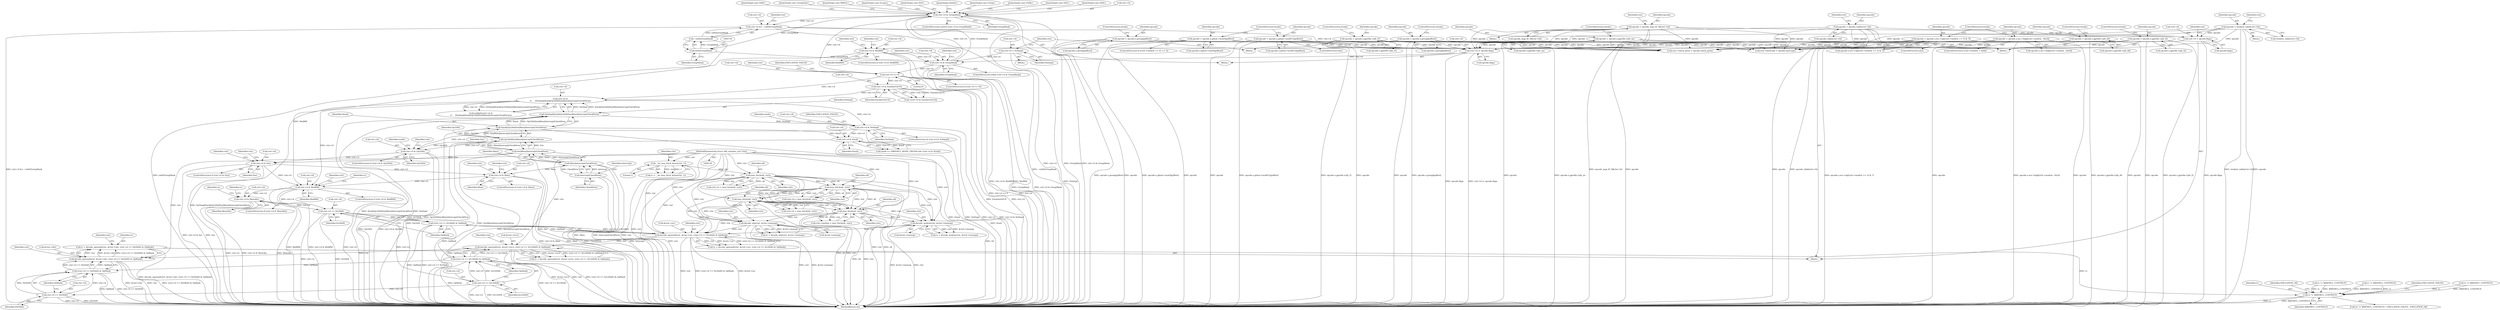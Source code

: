 digraph "0_linux_a430c9166312e1aa3d80bce32374233bdbfeba32@API" {
"1000977" [label="(Call,rc = decode_operand(ctxt, &ctxt->dst, (ctxt->d >> DstShift) & OpMask))"];
"1000979" [label="(Call,decode_operand(ctxt, &ctxt->dst, (ctxt->d >> DstShift) & OpMask))"];
"1000959" [label="(Call,decode_operand(ctxt, &ctxt->src2, (ctxt->d >> Src2Shift) & OpMask))"];
"1000939" [label="(Call,decode_operand(ctxt, &ctxt->src, (ctxt->d >> SrcShift) & OpMask))"];
"1000905" [label="(Call,decode_abs(ctxt, &ctxt->memop))"];
"1000474" [label="(Call,insn_fetch(u8, ctxt))"];
"1000421" [label="(Call,insn_fetch(u8, ctxt))"];
"1000277" [label="(Call,insn_fetch(u8, ctxt))"];
"1000221" [label="(Call,__do_insn_fetch_bytes(ctxt, 1))"];
"1000130" [label="(MethodParameterIn,struct x86_emulate_ctxt *ctxt)"];
"1000447" [label="(Call,insn_fetch(u8, ctxt))"];
"1000876" [label="(Call,decode_modrm(ctxt, &ctxt->memop))"];
"1000945" [label="(Call,(ctxt->d >> SrcShift) & OpMask)"];
"1000946" [label="(Call,ctxt->d >> SrcShift)"];
"1000898" [label="(Call,ctxt->d & MemAbs)"];
"1000868" [label="(Call,ctxt->d & ModRM)"];
"1000857" [label="(Call,ctxt->d & Mmx)"];
"1000845" [label="(Call,ctxt->d & Sse)"];
"1000823" [label="(Call,ctxt->d & Op3264)"];
"1000812" [label="(Call,ctxt->d & Stack)"];
"1000800" [label="(Call,ctxt->d & NotImpl)"];
"1000767" [label="(Call,ctxt->d &\n\t\t     (NotImpl|Stack|Op3264|Sse|Mmx|Intercept|CheckPerm))"];
"1000734" [label="(Call,ctxt->d == 0)"];
"1000523" [label="(Call,ctxt->d & GroupMask)"];
"1000516" [label="(Call,ctxt->d & GroupMask)"];
"1000726" [label="(Call,ctxt->d |= opcode.flags)"];
"1000718" [label="(Call,ctxt->d &= ~(u64)GroupMask)"];
"1000722" [label="(Call,~(u64)GroupMask)"];
"1000723" [label="(Call,(u64)GroupMask)"];
"1000539" [label="(Call,opcode = opcode.u.group[goffset])"];
"1000567" [label="(Call,opcode = opcode.u.gdual->mod3[goffset])"];
"1000663" [label="(Call,opcode = opcode.u.gprefix->pfx_f3)"];
"1000630" [label="(Call,opcode = opcode.u.gprefix->pfx_no)"];
"1000599" [label="(Call,opcode = opcode.u.group[goffset])"];
"1000450" [label="(Call,opcode = opcode_map_0f_38[ctxt->b])"];
"1000697" [label="(Call,opcode = opcode.u.esc->op[(ctxt->modrm >> 3) & 7])"];
"1000641" [label="(Call,opcode = opcode.u.gprefix->pfx_66)"];
"1000398" [label="(Call,opcode = opcode_table[ctxt->b])"];
"1000681" [label="(Call,opcode = opcode.u.esc->high[ctxt->modrm - 0xc0])"];
"1000579" [label="(Call,opcode = opcode.u.gdual->mod012[goffset])"];
"1000652" [label="(Call,opcode = opcode.u.gprefix->pfx_f2)"];
"1000424" [label="(Call,opcode = twobyte_table[ctxt->b])"];
"1000510" [label="(Call,ctxt->d = NotImpl)"];
"1000465" [label="(Call,ctxt->d & ModRM)"];
"1000457" [label="(Call,ctxt->d = opcode.flags)"];
"1000758" [label="(Call,ctxt->d & EmulateOnUD)"];
"1000771" [label="(Call,NotImpl|Stack|Op3264|Sse|Mmx|Intercept|CheckPerm)"];
"1000773" [label="(Call,Stack|Op3264|Sse|Mmx|Intercept|CheckPerm)"];
"1000775" [label="(Call,Op3264|Sse|Mmx|Intercept|CheckPerm)"];
"1000777" [label="(Call,Sse|Mmx|Intercept|CheckPerm)"];
"1000779" [label="(Call,Mmx|Intercept|CheckPerm)"];
"1000781" [label="(Call,Intercept|CheckPerm)"];
"1000965" [label="(Call,(ctxt->d >> Src2Shift) & OpMask)"];
"1000966" [label="(Call,ctxt->d >> Src2Shift)"];
"1000985" [label="(Call,(ctxt->d >> DstShift) & OpMask)"];
"1000986" [label="(Call,ctxt->d >> DstShift)"];
"1001012" [label="(Call,rc != X86EMUL_CONTINUE)"];
"1000641" [label="(Call,opcode = opcode.u.gprefix->pfx_66)"];
"1000465" [label="(Call,ctxt->d & ModRM)"];
"1000939" [label="(Call,decode_operand(ctxt, &ctxt->src, (ctxt->d >> SrcShift) & OpMask))"];
"1000767" [label="(Call,ctxt->d &\n\t\t     (NotImpl|Stack|Op3264|Sse|Mmx|Intercept|CheckPerm))"];
"1000449" [label="(Identifier,ctxt)"];
"1000810" [label="(Identifier,mode)"];
"1000640" [label="(JumpTarget,case 0x66:)"];
"1000900" [label="(Identifier,ctxt)"];
"1000697" [label="(Call,opcode = opcode.u.esc->op[(ctxt->modrm >> 3) & 7])"];
"1000778" [label="(Identifier,Sse)"];
"1000452" [label="(Call,opcode_map_0f_38[ctxt->b])"];
"1000549" [label="(JumpTarget,case GroupDual:)"];
"1000902" [label="(Identifier,MemAbs)"];
"1001014" [label="(Identifier,X86EMUL_CONTINUE)"];
"1000472" [label="(Identifier,ctxt)"];
"1000845" [label="(Call,ctxt->d & Sse)"];
"1000672" [label="(ControlStructure,break;)"];
"1001011" [label="(Call,(rc != X86EMUL_CONTINUE) ? EMULATION_FAILED : EMULATION_OK)"];
"1000726" [label="(Call,ctxt->d |= opcode.flags)"];
"1000447" [label="(Call,insn_fetch(u8, ctxt))"];
"1000422" [label="(Identifier,u8)"];
"1000800" [label="(Call,ctxt->d & NotImpl)"];
"1000812" [label="(Call,ctxt->d & Stack)"];
"1000903" [label="(Call,rc = decode_abs(ctxt, &ctxt->memop))"];
"1000813" [label="(Call,ctxt->d)"];
"1000591" [label="(JumpTarget,case RMExt:)"];
"1000411" [label="(Block,)"];
"1000782" [label="(Identifier,Intercept)"];
"1000759" [label="(Call,ctxt->d)"];
"1000875" [label="(Identifier,rc)"];
"1000541" [label="(Call,opcode.u.group[goffset])"];
"1000959" [label="(Call,decode_operand(ctxt, &ctxt->src2, (ctxt->d >> Src2Shift) & OpMask))"];
"1000967" [label="(Call,ctxt->d)"];
"1000785" [label="(Call,ctxt->check_perm = opcode.check_perm)"];
"1000987" [label="(Call,ctxt->d)"];
"1000906" [label="(Identifier,ctxt)"];
"1000858" [label="(Call,ctxt->d)"];
"1000458" [label="(Call,ctxt->d)"];
"1001017" [label="(MethodReturn,int)"];
"1000861" [label="(Identifier,Mmx)"];
"1000846" [label="(Call,ctxt->d)"];
"1000824" [label="(Call,ctxt->d)"];
"1000947" [label="(Call,ctxt->d)"];
"1000831" [label="(Identifier,mode)"];
"1000905" [label="(Call,decode_abs(ctxt, &ctxt->memop))"];
"1000978" [label="(Identifier,rc)"];
"1000567" [label="(Call,opcode = opcode.u.gdual->mod3[goffset])"];
"1001016" [label="(Identifier,EMULATION_OK)"];
"1000719" [label="(Call,ctxt->d)"];
"1000985" [label="(Call,(ctxt->d >> DstShift) & OpMask)"];
"1000867" [label="(ControlStructure,if (ctxt->d & ModRM))"];
"1000277" [label="(Call,insn_fetch(u8, ctxt))"];
"1000696" [label="(ControlStructure,else)"];
"1000722" [label="(Call,~(u64)GroupMask)"];
"1000971" [label="(Identifier,OpMask)"];
"1000808" [label="(Call,mode == X86EMUL_MODE_PROT64 && (ctxt->d & Stack))"];
"1000804" [label="(Identifier,NotImpl)"];
"1000515" [label="(ControlStructure,while (ctxt->d & GroupMask))"];
"1000872" [label="(Identifier,ModRM)"];
"1000579" [label="(Call,opcode = opcode.u.gdual->mod012[goffset])"];
"1000762" [label="(Identifier,EmulateOnUD)"];
"1000990" [label="(Identifier,DstShift)"];
"1000868" [label="(Call,ctxt->d & ModRM)"];
"1000424" [label="(Call,opcode = twobyte_table[ctxt->b])"];
"1000400" [label="(Call,opcode_table[ctxt->b])"];
"1000581" [label="(Call,opcode.u.gdual->mod012[goffset])"];
"1000951" [label="(Identifier,OpMask)"];
"1000578" [label="(ControlStructure,else)"];
"1000661" [label="(ControlStructure,break;)"];
"1000514" [label="(Identifier,NotImpl)"];
"1000953" [label="(Call,rc != X86EMUL_CONTINUE)"];
"1000510" [label="(Call,ctxt->d = NotImpl)"];
"1000699" [label="(Call,opcode.u.esc->op[(ctxt->modrm >> 3) & 7])"];
"1000779" [label="(Call,Mmx|Intercept|CheckPerm)"];
"1000844" [label="(ControlStructure,if (ctxt->d & Sse))"];
"1000516" [label="(Call,ctxt->d & GroupMask)"];
"1000417" [label="(Call,ctxt->b = insn_fetch(u8, ctxt))"];
"1000980" [label="(Identifier,ctxt)"];
"1000408" [label="(Identifier,ctxt)"];
"1000772" [label="(Identifier,NotImpl)"];
"1000520" [label="(Identifier,GroupMask)"];
"1000674" [label="(JumpTarget,case Escape:)"];
"1000650" [label="(ControlStructure,break;)"];
"1001015" [label="(Identifier,EMULATION_FAILED)"];
"1000960" [label="(Identifier,ctxt)"];
"1000945" [label="(Call,(ctxt->d >> SrcShift) & OpMask)"];
"1000783" [label="(Identifier,CheckPerm)"];
"1000219" [label="(Call,rc = __do_insn_fetch_bytes(ctxt, 1))"];
"1000801" [label="(Call,ctxt->d)"];
"1000469" [label="(Identifier,ModRM)"];
"1000774" [label="(Identifier,Stack)"];
"1001012" [label="(Call,rc != X86EMUL_CONTINUE)"];
"1000222" [label="(Identifier,ctxt)"];
"1000991" [label="(Identifier,OpMask)"];
"1000475" [label="(Identifier,u8)"];
"1000913" [label="(Identifier,rc)"];
"1000899" [label="(Call,ctxt->d)"];
"1000652" [label="(Call,opcode = opcode.u.gprefix->pfx_f2)"];
"1000608" [label="(ControlStructure,break;)"];
"1000683" [label="(Call,opcode.u.esc->high[ctxt->modrm - 0xc0])"];
"1000470" [label="(Call,ctxt->modrm = insn_fetch(u8, ctxt))"];
"1000450" [label="(Call,opcode = opcode_map_0f_38[ctxt->b])"];
"1000768" [label="(Call,ctxt->d)"];
"1000639" [label="(ControlStructure,break;)"];
"1000827" [label="(Identifier,Op3264)"];
"1000730" [label="(Call,opcode.flags)"];
"1000961" [label="(Call,&ctxt->src2)"];
"1000662" [label="(JumpTarget,case 0xf3:)"];
"1000725" [label="(Identifier,GroupMask)"];
"1000823" [label="(Call,ctxt->d & Op3264)"];
"1000757" [label="(Call,!(ctxt->d & EmulateOnUD))"];
"1000792" [label="(Call,ctxt->intercept = opcode.intercept)"];
"1000474" [label="(Call,insn_fetch(u8, ctxt))"];
"1000727" [label="(Call,ctxt->d)"];
"1000279" [label="(Identifier,ctxt)"];
"1000771" [label="(Call,NotImpl|Stack|Op3264|Sse|Mmx|Intercept|CheckPerm)"];
"1000740" [label="(Identifier,EMULATION_FAILED)"];
"1000735" [label="(Call,ctxt->d)"];
"1000459" [label="(Identifier,ctxt)"];
"1000631" [label="(Identifier,opcode)"];
"1000682" [label="(Identifier,opcode)"];
"1000600" [label="(Identifier,opcode)"];
"1000723" [label="(Call,(u64)GroupMask)"];
"1000775" [label="(Call,Op3264|Sse|Mmx|Intercept|CheckPerm)"];
"1000569" [label="(Call,opcode.u.gdual->mod3[goffset])"];
"1000426" [label="(Call,twobyte_table[ctxt->b])"];
"1000994" [label="(Identifier,ctxt)"];
"1000654" [label="(Call,opcode.u.gprefix->pfx_f2)"];
"1000781" [label="(Call,Intercept|CheckPerm)"];
"1000856" [label="(ControlStructure,if (ctxt->d & Mmx))"];
"1000457" [label="(Call,ctxt->d = opcode.flags)"];
"1000904" [label="(Identifier,rc)"];
"1000957" [label="(Call,rc = decode_operand(ctxt, &ctxt->src2, (ctxt->d >> Src2Shift) & OpMask))"];
"1000443" [label="(Call,ctxt->b = insn_fetch(u8, ctxt))"];
"1000539" [label="(Call,opcode = opcode.u.group[goffset])"];
"1000698" [label="(Identifier,opcode)"];
"1000870" [label="(Identifier,ctxt)"];
"1000559" [label="(ControlStructure,if ((ctxt->modrm >> 6) == 3))"];
"1000466" [label="(Call,ctxt->d)"];
"1000977" [label="(Call,rc = decode_operand(ctxt, &ctxt->dst, (ctxt->d >> DstShift) & OpMask))"];
"1000966" [label="(Call,ctxt->d >> Src2Shift)"];
"1000223" [label="(Literal,1)"];
"1000630" [label="(Call,opcode = opcode.u.gprefix->pfx_no)"];
"1000464" [label="(ControlStructure,if (ctxt->d & ModRM))"];
"1000973" [label="(Call,rc != X86EMUL_CONTINUE)"];
"1000421" [label="(Call,insn_fetch(u8, ctxt))"];
"1000898" [label="(Call,ctxt->d & MemAbs)"];
"1000522" [label="(ControlStructure,switch (ctxt->d & GroupMask))"];
"1000715" [label="(JumpTarget,default:)"];
"1000511" [label="(Call,ctxt->d)"];
"1000601" [label="(Call,opcode.u.group[goffset])"];
"1000580" [label="(Identifier,opcode)"];
"1000937" [label="(Call,rc = decode_operand(ctxt, &ctxt->src, (ctxt->d >> SrcShift) & OpMask))"];
"1000425" [label="(Identifier,opcode)"];
"1000907" [label="(Call,&ctxt->memop)"];
"1000665" [label="(Call,opcode.u.gprefix->pfx_f3)"];
"1000718" [label="(Call,ctxt->d &= ~(u64)GroupMask)"];
"1000758" [label="(Call,ctxt->d & EmulateOnUD)"];
"1000642" [label="(Identifier,opcode)"];
"1000780" [label="(Identifier,Mmx)"];
"1000878" [label="(Call,&ctxt->memop)"];
"1000766" [label="(Call,unlikely(ctxt->d &\n\t\t     (NotImpl|Stack|Op3264|Sse|Mmx|Intercept|CheckPerm)))"];
"1000437" [label="(Block,)"];
"1000509" [label="(Block,)"];
"1000859" [label="(Identifier,ctxt)"];
"1000849" [label="(Identifier,Sse)"];
"1000653" [label="(Identifier,opcode)"];
"1000548" [label="(ControlStructure,break;)"];
"1000664" [label="(Identifier,opcode)"];
"1000876" [label="(Call,decode_modrm(ctxt, &ctxt->memop))"];
"1000451" [label="(Identifier,opcode)"];
"1000979" [label="(Call,decode_operand(ctxt, &ctxt->dst, (ctxt->d >> DstShift) & OpMask))"];
"1000476" [label="(Identifier,ctxt)"];
"1000852" [label="(Identifier,ctxt)"];
"1000816" [label="(Identifier,Stack)"];
"1000950" [label="(Identifier,SrcShift)"];
"1000529" [label="(JumpTarget,case Group:)"];
"1000590" [label="(ControlStructure,break;)"];
"1000965" [label="(Call,(ctxt->d >> Src2Shift) & OpMask)"];
"1000399" [label="(Identifier,opcode)"];
"1000776" [label="(Identifier,Op3264)"];
"1000609" [label="(JumpTarget,case Prefix:)"];
"1000912" [label="(Call,rc != X86EMUL_CONTINUE)"];
"1000681" [label="(Call,opcode = opcode.u.esc->high[ctxt->modrm - 0xc0])"];
"1000738" [label="(Literal,0)"];
"1000877" [label="(Identifier,ctxt)"];
"1000981" [label="(Call,&ctxt->dst)"];
"1000869" [label="(Call,ctxt->d)"];
"1000736" [label="(Identifier,ctxt)"];
"1000777" [label="(Call,Sse|Mmx|Intercept|CheckPerm)"];
"1000528" [label="(Block,)"];
"1000273" [label="(Call,ctxt->b = insn_fetch(u8, ctxt))"];
"1000847" [label="(Identifier,ctxt)"];
"1000946" [label="(Call,ctxt->d >> SrcShift)"];
"1000527" [label="(Identifier,GroupMask)"];
"1000874" [label="(Call,rc = decode_modrm(ctxt, &ctxt->memop))"];
"1000675" [label="(ControlStructure,if (ctxt->modrm > 0xbf))"];
"1000467" [label="(Identifier,ctxt)"];
"1000857" [label="(Call,ctxt->d & Mmx)"];
"1000525" [label="(Identifier,ctxt)"];
"1000628" [label="(Block,)"];
"1000517" [label="(Call,ctxt->d)"];
"1000733" [label="(ControlStructure,if (ctxt->d == 0))"];
"1000632" [label="(Call,opcode.u.gprefix->pfx_no)"];
"1000133" [label="(Block,)"];
"1000864" [label="(Identifier,ctxt)"];
"1000221" [label="(Call,__do_insn_fetch_bytes(ctxt, 1))"];
"1000651" [label="(JumpTarget,case 0xf2:)"];
"1000986" [label="(Call,ctxt->d >> DstShift)"];
"1000734" [label="(Call,ctxt->d == 0)"];
"1000629" [label="(JumpTarget,case 0x00:)"];
"1000940" [label="(Identifier,ctxt)"];
"1000663" [label="(Call,opcode = opcode.u.gprefix->pfx_f3)"];
"1000806" [label="(Identifier,EMULATION_FAILED)"];
"1000523" [label="(Call,ctxt->d & GroupMask)"];
"1000448" [label="(Identifier,u8)"];
"1000728" [label="(Identifier,ctxt)"];
"1000423" [label="(Identifier,ctxt)"];
"1000643" [label="(Call,opcode.u.gprefix->pfx_66)"];
"1000398" [label="(Call,opcode = opcode_table[ctxt->b])"];
"1000897" [label="(ControlStructure,if (ctxt->d & MemAbs))"];
"1000743" [label="(Identifier,ctxt)"];
"1000540" [label="(Identifier,opcode)"];
"1000524" [label="(Call,ctxt->d)"];
"1000970" [label="(Identifier,Src2Shift)"];
"1000461" [label="(Call,opcode.flags)"];
"1000941" [label="(Call,&ctxt->src)"];
"1000521" [label="(Block,)"];
"1001013" [label="(Identifier,rc)"];
"1000773" [label="(Call,Stack|Op3264|Sse|Mmx|Intercept|CheckPerm)"];
"1000799" [label="(ControlStructure,if (ctxt->d & NotImpl))"];
"1000278" [label="(Identifier,u8)"];
"1000130" [label="(MethodParameterIn,struct x86_emulate_ctxt *ctxt)"];
"1000599" [label="(Call,opcode = opcode.u.group[goffset])"];
"1000434" [label="(Identifier,ctxt)"];
"1000714" [label="(ControlStructure,break;)"];
"1000822" [label="(ControlStructure,if (ctxt->d & Op3264))"];
"1000568" [label="(Identifier,opcode)"];
"1000481" [label="(Identifier,ctxt)"];
"1000518" [label="(Identifier,ctxt)"];
"1000977" -> "1000133"  [label="AST: "];
"1000977" -> "1000979"  [label="CFG: "];
"1000978" -> "1000977"  [label="AST: "];
"1000979" -> "1000977"  [label="AST: "];
"1000994" -> "1000977"  [label="CFG: "];
"1000977" -> "1001017"  [label="DDG: decode_operand(ctxt, &ctxt->dst, (ctxt->d >> DstShift) & OpMask)"];
"1000979" -> "1000977"  [label="DDG: ctxt"];
"1000979" -> "1000977"  [label="DDG: &ctxt->dst"];
"1000979" -> "1000977"  [label="DDG: (ctxt->d >> DstShift) & OpMask"];
"1000977" -> "1001012"  [label="DDG: rc"];
"1000979" -> "1000985"  [label="CFG: "];
"1000980" -> "1000979"  [label="AST: "];
"1000981" -> "1000979"  [label="AST: "];
"1000985" -> "1000979"  [label="AST: "];
"1000979" -> "1001017"  [label="DDG: &ctxt->dst"];
"1000979" -> "1001017"  [label="DDG: ctxt"];
"1000979" -> "1001017"  [label="DDG: (ctxt->d >> DstShift) & OpMask"];
"1000959" -> "1000979"  [label="DDG: ctxt"];
"1000130" -> "1000979"  [label="DDG: ctxt"];
"1000985" -> "1000979"  [label="DDG: ctxt->d >> DstShift"];
"1000985" -> "1000979"  [label="DDG: OpMask"];
"1000959" -> "1000957"  [label="AST: "];
"1000959" -> "1000965"  [label="CFG: "];
"1000960" -> "1000959"  [label="AST: "];
"1000961" -> "1000959"  [label="AST: "];
"1000965" -> "1000959"  [label="AST: "];
"1000957" -> "1000959"  [label="CFG: "];
"1000959" -> "1001017"  [label="DDG: (ctxt->d >> Src2Shift) & OpMask"];
"1000959" -> "1001017"  [label="DDG: &ctxt->src2"];
"1000959" -> "1001017"  [label="DDG: ctxt"];
"1000959" -> "1000957"  [label="DDG: ctxt"];
"1000959" -> "1000957"  [label="DDG: &ctxt->src2"];
"1000959" -> "1000957"  [label="DDG: (ctxt->d >> Src2Shift) & OpMask"];
"1000939" -> "1000959"  [label="DDG: ctxt"];
"1000130" -> "1000959"  [label="DDG: ctxt"];
"1000965" -> "1000959"  [label="DDG: ctxt->d >> Src2Shift"];
"1000965" -> "1000959"  [label="DDG: OpMask"];
"1000939" -> "1000937"  [label="AST: "];
"1000939" -> "1000945"  [label="CFG: "];
"1000940" -> "1000939"  [label="AST: "];
"1000941" -> "1000939"  [label="AST: "];
"1000945" -> "1000939"  [label="AST: "];
"1000937" -> "1000939"  [label="CFG: "];
"1000939" -> "1001017"  [label="DDG: &ctxt->src"];
"1000939" -> "1001017"  [label="DDG: ctxt"];
"1000939" -> "1001017"  [label="DDG: (ctxt->d >> SrcShift) & OpMask"];
"1000939" -> "1000937"  [label="DDG: ctxt"];
"1000939" -> "1000937"  [label="DDG: &ctxt->src"];
"1000939" -> "1000937"  [label="DDG: (ctxt->d >> SrcShift) & OpMask"];
"1000905" -> "1000939"  [label="DDG: ctxt"];
"1000474" -> "1000939"  [label="DDG: ctxt"];
"1000421" -> "1000939"  [label="DDG: ctxt"];
"1000447" -> "1000939"  [label="DDG: ctxt"];
"1000277" -> "1000939"  [label="DDG: ctxt"];
"1000876" -> "1000939"  [label="DDG: ctxt"];
"1000130" -> "1000939"  [label="DDG: ctxt"];
"1000945" -> "1000939"  [label="DDG: ctxt->d >> SrcShift"];
"1000945" -> "1000939"  [label="DDG: OpMask"];
"1000905" -> "1000903"  [label="AST: "];
"1000905" -> "1000907"  [label="CFG: "];
"1000906" -> "1000905"  [label="AST: "];
"1000907" -> "1000905"  [label="AST: "];
"1000903" -> "1000905"  [label="CFG: "];
"1000905" -> "1001017"  [label="DDG: ctxt"];
"1000905" -> "1001017"  [label="DDG: &ctxt->memop"];
"1000905" -> "1000903"  [label="DDG: ctxt"];
"1000905" -> "1000903"  [label="DDG: &ctxt->memop"];
"1000474" -> "1000905"  [label="DDG: ctxt"];
"1000421" -> "1000905"  [label="DDG: ctxt"];
"1000447" -> "1000905"  [label="DDG: ctxt"];
"1000277" -> "1000905"  [label="DDG: ctxt"];
"1000130" -> "1000905"  [label="DDG: ctxt"];
"1000474" -> "1000470"  [label="AST: "];
"1000474" -> "1000476"  [label="CFG: "];
"1000475" -> "1000474"  [label="AST: "];
"1000476" -> "1000474"  [label="AST: "];
"1000470" -> "1000474"  [label="CFG: "];
"1000474" -> "1001017"  [label="DDG: ctxt"];
"1000474" -> "1001017"  [label="DDG: u8"];
"1000474" -> "1000470"  [label="DDG: u8"];
"1000474" -> "1000470"  [label="DDG: ctxt"];
"1000421" -> "1000474"  [label="DDG: u8"];
"1000421" -> "1000474"  [label="DDG: ctxt"];
"1000277" -> "1000474"  [label="DDG: u8"];
"1000277" -> "1000474"  [label="DDG: ctxt"];
"1000447" -> "1000474"  [label="DDG: u8"];
"1000447" -> "1000474"  [label="DDG: ctxt"];
"1000130" -> "1000474"  [label="DDG: ctxt"];
"1000474" -> "1000876"  [label="DDG: ctxt"];
"1000421" -> "1000417"  [label="AST: "];
"1000421" -> "1000423"  [label="CFG: "];
"1000422" -> "1000421"  [label="AST: "];
"1000423" -> "1000421"  [label="AST: "];
"1000417" -> "1000421"  [label="CFG: "];
"1000421" -> "1001017"  [label="DDG: ctxt"];
"1000421" -> "1001017"  [label="DDG: u8"];
"1000421" -> "1000417"  [label="DDG: u8"];
"1000421" -> "1000417"  [label="DDG: ctxt"];
"1000277" -> "1000421"  [label="DDG: u8"];
"1000277" -> "1000421"  [label="DDG: ctxt"];
"1000130" -> "1000421"  [label="DDG: ctxt"];
"1000421" -> "1000447"  [label="DDG: u8"];
"1000421" -> "1000447"  [label="DDG: ctxt"];
"1000421" -> "1000876"  [label="DDG: ctxt"];
"1000277" -> "1000273"  [label="AST: "];
"1000277" -> "1000279"  [label="CFG: "];
"1000278" -> "1000277"  [label="AST: "];
"1000279" -> "1000277"  [label="AST: "];
"1000273" -> "1000277"  [label="CFG: "];
"1000277" -> "1001017"  [label="DDG: u8"];
"1000277" -> "1001017"  [label="DDG: ctxt"];
"1000277" -> "1000273"  [label="DDG: u8"];
"1000277" -> "1000273"  [label="DDG: ctxt"];
"1000221" -> "1000277"  [label="DDG: ctxt"];
"1000130" -> "1000277"  [label="DDG: ctxt"];
"1000277" -> "1000876"  [label="DDG: ctxt"];
"1000221" -> "1000219"  [label="AST: "];
"1000221" -> "1000223"  [label="CFG: "];
"1000222" -> "1000221"  [label="AST: "];
"1000223" -> "1000221"  [label="AST: "];
"1000219" -> "1000221"  [label="CFG: "];
"1000221" -> "1001017"  [label="DDG: ctxt"];
"1000221" -> "1000219"  [label="DDG: ctxt"];
"1000221" -> "1000219"  [label="DDG: 1"];
"1000130" -> "1000221"  [label="DDG: ctxt"];
"1000130" -> "1000129"  [label="AST: "];
"1000130" -> "1001017"  [label="DDG: ctxt"];
"1000130" -> "1000447"  [label="DDG: ctxt"];
"1000130" -> "1000876"  [label="DDG: ctxt"];
"1000447" -> "1000443"  [label="AST: "];
"1000447" -> "1000449"  [label="CFG: "];
"1000448" -> "1000447"  [label="AST: "];
"1000449" -> "1000447"  [label="AST: "];
"1000443" -> "1000447"  [label="CFG: "];
"1000447" -> "1001017"  [label="DDG: ctxt"];
"1000447" -> "1001017"  [label="DDG: u8"];
"1000447" -> "1000443"  [label="DDG: u8"];
"1000447" -> "1000443"  [label="DDG: ctxt"];
"1000447" -> "1000876"  [label="DDG: ctxt"];
"1000876" -> "1000874"  [label="AST: "];
"1000876" -> "1000878"  [label="CFG: "];
"1000877" -> "1000876"  [label="AST: "];
"1000878" -> "1000876"  [label="AST: "];
"1000874" -> "1000876"  [label="CFG: "];
"1000876" -> "1001017"  [label="DDG: &ctxt->memop"];
"1000876" -> "1001017"  [label="DDG: ctxt"];
"1000876" -> "1000874"  [label="DDG: ctxt"];
"1000876" -> "1000874"  [label="DDG: &ctxt->memop"];
"1000945" -> "1000951"  [label="CFG: "];
"1000946" -> "1000945"  [label="AST: "];
"1000951" -> "1000945"  [label="AST: "];
"1000945" -> "1001017"  [label="DDG: ctxt->d >> SrcShift"];
"1000945" -> "1001017"  [label="DDG: OpMask"];
"1000946" -> "1000945"  [label="DDG: ctxt->d"];
"1000946" -> "1000945"  [label="DDG: SrcShift"];
"1000945" -> "1000965"  [label="DDG: OpMask"];
"1000946" -> "1000950"  [label="CFG: "];
"1000947" -> "1000946"  [label="AST: "];
"1000950" -> "1000946"  [label="AST: "];
"1000951" -> "1000946"  [label="CFG: "];
"1000946" -> "1001017"  [label="DDG: SrcShift"];
"1000946" -> "1001017"  [label="DDG: ctxt->d"];
"1000898" -> "1000946"  [label="DDG: ctxt->d"];
"1000868" -> "1000946"  [label="DDG: ctxt->d"];
"1000946" -> "1000966"  [label="DDG: ctxt->d"];
"1000898" -> "1000897"  [label="AST: "];
"1000898" -> "1000902"  [label="CFG: "];
"1000899" -> "1000898"  [label="AST: "];
"1000902" -> "1000898"  [label="AST: "];
"1000904" -> "1000898"  [label="CFG: "];
"1000913" -> "1000898"  [label="CFG: "];
"1000898" -> "1001017"  [label="DDG: ctxt->d"];
"1000898" -> "1001017"  [label="DDG: ctxt->d & MemAbs"];
"1000898" -> "1001017"  [label="DDG: MemAbs"];
"1000868" -> "1000898"  [label="DDG: ctxt->d"];
"1000868" -> "1000867"  [label="AST: "];
"1000868" -> "1000872"  [label="CFG: "];
"1000869" -> "1000868"  [label="AST: "];
"1000872" -> "1000868"  [label="AST: "];
"1000875" -> "1000868"  [label="CFG: "];
"1000900" -> "1000868"  [label="CFG: "];
"1000868" -> "1001017"  [label="DDG: ModRM"];
"1000868" -> "1001017"  [label="DDG: ctxt->d & ModRM"];
"1000868" -> "1001017"  [label="DDG: ctxt->d"];
"1000857" -> "1000868"  [label="DDG: ctxt->d"];
"1000845" -> "1000868"  [label="DDG: ctxt->d"];
"1000767" -> "1000868"  [label="DDG: ctxt->d"];
"1000465" -> "1000868"  [label="DDG: ModRM"];
"1000857" -> "1000856"  [label="AST: "];
"1000857" -> "1000861"  [label="CFG: "];
"1000858" -> "1000857"  [label="AST: "];
"1000861" -> "1000857"  [label="AST: "];
"1000864" -> "1000857"  [label="CFG: "];
"1000870" -> "1000857"  [label="CFG: "];
"1000857" -> "1001017"  [label="DDG: ctxt->d & Mmx"];
"1000857" -> "1001017"  [label="DDG: Mmx"];
"1000845" -> "1000857"  [label="DDG: ctxt->d"];
"1000779" -> "1000857"  [label="DDG: Mmx"];
"1000845" -> "1000844"  [label="AST: "];
"1000845" -> "1000849"  [label="CFG: "];
"1000846" -> "1000845"  [label="AST: "];
"1000849" -> "1000845"  [label="AST: "];
"1000852" -> "1000845"  [label="CFG: "];
"1000859" -> "1000845"  [label="CFG: "];
"1000845" -> "1001017"  [label="DDG: Sse"];
"1000845" -> "1001017"  [label="DDG: ctxt->d & Sse"];
"1000823" -> "1000845"  [label="DDG: ctxt->d"];
"1000777" -> "1000845"  [label="DDG: Sse"];
"1000823" -> "1000822"  [label="AST: "];
"1000823" -> "1000827"  [label="CFG: "];
"1000824" -> "1000823"  [label="AST: "];
"1000827" -> "1000823"  [label="AST: "];
"1000831" -> "1000823"  [label="CFG: "];
"1000847" -> "1000823"  [label="CFG: "];
"1000823" -> "1001017"  [label="DDG: Op3264"];
"1000823" -> "1001017"  [label="DDG: ctxt->d & Op3264"];
"1000812" -> "1000823"  [label="DDG: ctxt->d"];
"1000800" -> "1000823"  [label="DDG: ctxt->d"];
"1000775" -> "1000823"  [label="DDG: Op3264"];
"1000812" -> "1000808"  [label="AST: "];
"1000812" -> "1000816"  [label="CFG: "];
"1000813" -> "1000812"  [label="AST: "];
"1000816" -> "1000812"  [label="AST: "];
"1000808" -> "1000812"  [label="CFG: "];
"1000812" -> "1001017"  [label="DDG: Stack"];
"1000812" -> "1000808"  [label="DDG: ctxt->d"];
"1000812" -> "1000808"  [label="DDG: Stack"];
"1000800" -> "1000812"  [label="DDG: ctxt->d"];
"1000773" -> "1000812"  [label="DDG: Stack"];
"1000800" -> "1000799"  [label="AST: "];
"1000800" -> "1000804"  [label="CFG: "];
"1000801" -> "1000800"  [label="AST: "];
"1000804" -> "1000800"  [label="AST: "];
"1000806" -> "1000800"  [label="CFG: "];
"1000810" -> "1000800"  [label="CFG: "];
"1000800" -> "1001017"  [label="DDG: ctxt->d & NotImpl"];
"1000800" -> "1001017"  [label="DDG: NotImpl"];
"1000800" -> "1001017"  [label="DDG: ctxt->d"];
"1000767" -> "1000800"  [label="DDG: ctxt->d"];
"1000771" -> "1000800"  [label="DDG: NotImpl"];
"1000767" -> "1000766"  [label="AST: "];
"1000767" -> "1000771"  [label="CFG: "];
"1000768" -> "1000767"  [label="AST: "];
"1000771" -> "1000767"  [label="AST: "];
"1000766" -> "1000767"  [label="CFG: "];
"1000767" -> "1001017"  [label="DDG: NotImpl|Stack|Op3264|Sse|Mmx|Intercept|CheckPerm"];
"1000767" -> "1000766"  [label="DDG: ctxt->d"];
"1000767" -> "1000766"  [label="DDG: NotImpl|Stack|Op3264|Sse|Mmx|Intercept|CheckPerm"];
"1000734" -> "1000767"  [label="DDG: ctxt->d"];
"1000758" -> "1000767"  [label="DDG: ctxt->d"];
"1000771" -> "1000767"  [label="DDG: NotImpl"];
"1000771" -> "1000767"  [label="DDG: Stack|Op3264|Sse|Mmx|Intercept|CheckPerm"];
"1000734" -> "1000733"  [label="AST: "];
"1000734" -> "1000738"  [label="CFG: "];
"1000735" -> "1000734"  [label="AST: "];
"1000738" -> "1000734"  [label="AST: "];
"1000740" -> "1000734"  [label="CFG: "];
"1000743" -> "1000734"  [label="CFG: "];
"1000734" -> "1001017"  [label="DDG: ctxt->d"];
"1000734" -> "1001017"  [label="DDG: ctxt->d == 0"];
"1000523" -> "1000734"  [label="DDG: ctxt->d"];
"1000516" -> "1000734"  [label="DDG: ctxt->d"];
"1000734" -> "1000758"  [label="DDG: ctxt->d"];
"1000523" -> "1000522"  [label="AST: "];
"1000523" -> "1000527"  [label="CFG: "];
"1000524" -> "1000523"  [label="AST: "];
"1000527" -> "1000523"  [label="AST: "];
"1000529" -> "1000523"  [label="CFG: "];
"1000549" -> "1000523"  [label="CFG: "];
"1000591" -> "1000523"  [label="CFG: "];
"1000609" -> "1000523"  [label="CFG: "];
"1000629" -> "1000523"  [label="CFG: "];
"1000640" -> "1000523"  [label="CFG: "];
"1000651" -> "1000523"  [label="CFG: "];
"1000662" -> "1000523"  [label="CFG: "];
"1000674" -> "1000523"  [label="CFG: "];
"1000715" -> "1000523"  [label="CFG: "];
"1000523" -> "1001017"  [label="DDG: ctxt->d"];
"1000523" -> "1001017"  [label="DDG: GroupMask"];
"1000523" -> "1001017"  [label="DDG: ctxt->d & GroupMask"];
"1000516" -> "1000523"  [label="DDG: ctxt->d"];
"1000516" -> "1000523"  [label="DDG: GroupMask"];
"1000523" -> "1000718"  [label="DDG: ctxt->d"];
"1000523" -> "1000723"  [label="DDG: GroupMask"];
"1000516" -> "1000515"  [label="AST: "];
"1000516" -> "1000520"  [label="CFG: "];
"1000517" -> "1000516"  [label="AST: "];
"1000520" -> "1000516"  [label="AST: "];
"1000525" -> "1000516"  [label="CFG: "];
"1000736" -> "1000516"  [label="CFG: "];
"1000516" -> "1001017"  [label="DDG: GroupMask"];
"1000516" -> "1001017"  [label="DDG: ctxt->d & GroupMask"];
"1000726" -> "1000516"  [label="DDG: ctxt->d"];
"1000510" -> "1000516"  [label="DDG: ctxt->d"];
"1000465" -> "1000516"  [label="DDG: ctxt->d"];
"1000723" -> "1000516"  [label="DDG: GroupMask"];
"1000726" -> "1000521"  [label="AST: "];
"1000726" -> "1000730"  [label="CFG: "];
"1000727" -> "1000726"  [label="AST: "];
"1000730" -> "1000726"  [label="AST: "];
"1000518" -> "1000726"  [label="CFG: "];
"1000726" -> "1001017"  [label="DDG: opcode.flags"];
"1000726" -> "1001017"  [label="DDG: ctxt->d |= opcode.flags"];
"1000718" -> "1000726"  [label="DDG: ctxt->d"];
"1000539" -> "1000726"  [label="DDG: opcode"];
"1000567" -> "1000726"  [label="DDG: opcode"];
"1000663" -> "1000726"  [label="DDG: opcode"];
"1000630" -> "1000726"  [label="DDG: opcode"];
"1000599" -> "1000726"  [label="DDG: opcode"];
"1000450" -> "1000726"  [label="DDG: opcode"];
"1000697" -> "1000726"  [label="DDG: opcode"];
"1000641" -> "1000726"  [label="DDG: opcode"];
"1000398" -> "1000726"  [label="DDG: opcode"];
"1000681" -> "1000726"  [label="DDG: opcode"];
"1000579" -> "1000726"  [label="DDG: opcode"];
"1000652" -> "1000726"  [label="DDG: opcode"];
"1000424" -> "1000726"  [label="DDG: opcode"];
"1000718" -> "1000521"  [label="AST: "];
"1000718" -> "1000722"  [label="CFG: "];
"1000719" -> "1000718"  [label="AST: "];
"1000722" -> "1000718"  [label="AST: "];
"1000728" -> "1000718"  [label="CFG: "];
"1000718" -> "1001017"  [label="DDG: ctxt->d &= ~(u64)GroupMask"];
"1000718" -> "1001017"  [label="DDG: ~(u64)GroupMask"];
"1000722" -> "1000718"  [label="DDG: (u64)GroupMask"];
"1000722" -> "1000723"  [label="CFG: "];
"1000723" -> "1000722"  [label="AST: "];
"1000722" -> "1001017"  [label="DDG: (u64)GroupMask"];
"1000723" -> "1000722"  [label="DDG: GroupMask"];
"1000723" -> "1000725"  [label="CFG: "];
"1000724" -> "1000723"  [label="AST: "];
"1000725" -> "1000723"  [label="AST: "];
"1000539" -> "1000528"  [label="AST: "];
"1000539" -> "1000541"  [label="CFG: "];
"1000540" -> "1000539"  [label="AST: "];
"1000541" -> "1000539"  [label="AST: "];
"1000548" -> "1000539"  [label="CFG: "];
"1000539" -> "1001017"  [label="DDG: opcode"];
"1000539" -> "1001017"  [label="DDG: opcode.u.group[goffset]"];
"1000539" -> "1000785"  [label="DDG: opcode"];
"1000539" -> "1000792"  [label="DDG: opcode"];
"1000567" -> "1000559"  [label="AST: "];
"1000567" -> "1000569"  [label="CFG: "];
"1000568" -> "1000567"  [label="AST: "];
"1000569" -> "1000567"  [label="AST: "];
"1000590" -> "1000567"  [label="CFG: "];
"1000567" -> "1001017"  [label="DDG: opcode"];
"1000567" -> "1001017"  [label="DDG: opcode.u.gdual->mod3[goffset]"];
"1000567" -> "1000785"  [label="DDG: opcode"];
"1000567" -> "1000792"  [label="DDG: opcode"];
"1000663" -> "1000628"  [label="AST: "];
"1000663" -> "1000665"  [label="CFG: "];
"1000664" -> "1000663"  [label="AST: "];
"1000665" -> "1000663"  [label="AST: "];
"1000672" -> "1000663"  [label="CFG: "];
"1000663" -> "1001017"  [label="DDG: opcode"];
"1000663" -> "1001017"  [label="DDG: opcode.u.gprefix->pfx_f3"];
"1000663" -> "1000785"  [label="DDG: opcode"];
"1000663" -> "1000792"  [label="DDG: opcode"];
"1000630" -> "1000628"  [label="AST: "];
"1000630" -> "1000632"  [label="CFG: "];
"1000631" -> "1000630"  [label="AST: "];
"1000632" -> "1000630"  [label="AST: "];
"1000639" -> "1000630"  [label="CFG: "];
"1000630" -> "1001017"  [label="DDG: opcode.u.gprefix->pfx_no"];
"1000630" -> "1001017"  [label="DDG: opcode"];
"1000630" -> "1000785"  [label="DDG: opcode"];
"1000630" -> "1000792"  [label="DDG: opcode"];
"1000599" -> "1000528"  [label="AST: "];
"1000599" -> "1000601"  [label="CFG: "];
"1000600" -> "1000599"  [label="AST: "];
"1000601" -> "1000599"  [label="AST: "];
"1000608" -> "1000599"  [label="CFG: "];
"1000599" -> "1001017"  [label="DDG: opcode"];
"1000599" -> "1001017"  [label="DDG: opcode.u.group[goffset]"];
"1000599" -> "1000785"  [label="DDG: opcode"];
"1000599" -> "1000792"  [label="DDG: opcode"];
"1000450" -> "1000437"  [label="AST: "];
"1000450" -> "1000452"  [label="CFG: "];
"1000451" -> "1000450"  [label="AST: "];
"1000452" -> "1000450"  [label="AST: "];
"1000459" -> "1000450"  [label="CFG: "];
"1000450" -> "1001017"  [label="DDG: opcode_map_0f_38[ctxt->b]"];
"1000450" -> "1001017"  [label="DDG: opcode"];
"1000450" -> "1000457"  [label="DDG: opcode"];
"1000450" -> "1000785"  [label="DDG: opcode"];
"1000450" -> "1000792"  [label="DDG: opcode"];
"1000697" -> "1000696"  [label="AST: "];
"1000697" -> "1000699"  [label="CFG: "];
"1000698" -> "1000697"  [label="AST: "];
"1000699" -> "1000697"  [label="AST: "];
"1000714" -> "1000697"  [label="CFG: "];
"1000697" -> "1001017"  [label="DDG: opcode.u.esc->op[(ctxt->modrm >> 3) & 7]"];
"1000697" -> "1001017"  [label="DDG: opcode"];
"1000697" -> "1000785"  [label="DDG: opcode"];
"1000697" -> "1000792"  [label="DDG: opcode"];
"1000641" -> "1000628"  [label="AST: "];
"1000641" -> "1000643"  [label="CFG: "];
"1000642" -> "1000641"  [label="AST: "];
"1000643" -> "1000641"  [label="AST: "];
"1000650" -> "1000641"  [label="CFG: "];
"1000641" -> "1001017"  [label="DDG: opcode.u.gprefix->pfx_66"];
"1000641" -> "1001017"  [label="DDG: opcode"];
"1000641" -> "1000785"  [label="DDG: opcode"];
"1000641" -> "1000792"  [label="DDG: opcode"];
"1000398" -> "1000133"  [label="AST: "];
"1000398" -> "1000400"  [label="CFG: "];
"1000399" -> "1000398"  [label="AST: "];
"1000400" -> "1000398"  [label="AST: "];
"1000408" -> "1000398"  [label="CFG: "];
"1000398" -> "1001017"  [label="DDG: opcode_table[ctxt->b]"];
"1000398" -> "1001017"  [label="DDG: opcode"];
"1000398" -> "1000457"  [label="DDG: opcode"];
"1000398" -> "1000785"  [label="DDG: opcode"];
"1000398" -> "1000792"  [label="DDG: opcode"];
"1000681" -> "1000675"  [label="AST: "];
"1000681" -> "1000683"  [label="CFG: "];
"1000682" -> "1000681"  [label="AST: "];
"1000683" -> "1000681"  [label="AST: "];
"1000714" -> "1000681"  [label="CFG: "];
"1000681" -> "1001017"  [label="DDG: opcode"];
"1000681" -> "1001017"  [label="DDG: opcode.u.esc->high[ctxt->modrm - 0xc0]"];
"1000681" -> "1000785"  [label="DDG: opcode"];
"1000681" -> "1000792"  [label="DDG: opcode"];
"1000579" -> "1000578"  [label="AST: "];
"1000579" -> "1000581"  [label="CFG: "];
"1000580" -> "1000579"  [label="AST: "];
"1000581" -> "1000579"  [label="AST: "];
"1000590" -> "1000579"  [label="CFG: "];
"1000579" -> "1001017"  [label="DDG: opcode"];
"1000579" -> "1001017"  [label="DDG: opcode.u.gdual->mod012[goffset]"];
"1000579" -> "1000785"  [label="DDG: opcode"];
"1000579" -> "1000792"  [label="DDG: opcode"];
"1000652" -> "1000628"  [label="AST: "];
"1000652" -> "1000654"  [label="CFG: "];
"1000653" -> "1000652"  [label="AST: "];
"1000654" -> "1000652"  [label="AST: "];
"1000661" -> "1000652"  [label="CFG: "];
"1000652" -> "1001017"  [label="DDG: opcode"];
"1000652" -> "1001017"  [label="DDG: opcode.u.gprefix->pfx_f2"];
"1000652" -> "1000785"  [label="DDG: opcode"];
"1000652" -> "1000792"  [label="DDG: opcode"];
"1000424" -> "1000411"  [label="AST: "];
"1000424" -> "1000426"  [label="CFG: "];
"1000425" -> "1000424"  [label="AST: "];
"1000426" -> "1000424"  [label="AST: "];
"1000434" -> "1000424"  [label="CFG: "];
"1000424" -> "1001017"  [label="DDG: twobyte_table[ctxt->b]"];
"1000424" -> "1001017"  [label="DDG: opcode"];
"1000424" -> "1000457"  [label="DDG: opcode"];
"1000424" -> "1000785"  [label="DDG: opcode"];
"1000424" -> "1000792"  [label="DDG: opcode"];
"1000510" -> "1000509"  [label="AST: "];
"1000510" -> "1000514"  [label="CFG: "];
"1000511" -> "1000510"  [label="AST: "];
"1000514" -> "1000510"  [label="AST: "];
"1000518" -> "1000510"  [label="CFG: "];
"1000510" -> "1001017"  [label="DDG: NotImpl"];
"1000465" -> "1000464"  [label="AST: "];
"1000465" -> "1000469"  [label="CFG: "];
"1000466" -> "1000465"  [label="AST: "];
"1000469" -> "1000465"  [label="AST: "];
"1000472" -> "1000465"  [label="CFG: "];
"1000481" -> "1000465"  [label="CFG: "];
"1000465" -> "1001017"  [label="DDG: ctxt->d & ModRM"];
"1000465" -> "1001017"  [label="DDG: ModRM"];
"1000457" -> "1000465"  [label="DDG: ctxt->d"];
"1000457" -> "1000133"  [label="AST: "];
"1000457" -> "1000461"  [label="CFG: "];
"1000458" -> "1000457"  [label="AST: "];
"1000461" -> "1000457"  [label="AST: "];
"1000467" -> "1000457"  [label="CFG: "];
"1000457" -> "1001017"  [label="DDG: opcode.flags"];
"1000758" -> "1000757"  [label="AST: "];
"1000758" -> "1000762"  [label="CFG: "];
"1000759" -> "1000758"  [label="AST: "];
"1000762" -> "1000758"  [label="AST: "];
"1000757" -> "1000758"  [label="CFG: "];
"1000758" -> "1001017"  [label="DDG: EmulateOnUD"];
"1000758" -> "1001017"  [label="DDG: ctxt->d"];
"1000758" -> "1000757"  [label="DDG: ctxt->d"];
"1000758" -> "1000757"  [label="DDG: EmulateOnUD"];
"1000771" -> "1000773"  [label="CFG: "];
"1000772" -> "1000771"  [label="AST: "];
"1000773" -> "1000771"  [label="AST: "];
"1000771" -> "1001017"  [label="DDG: Stack|Op3264|Sse|Mmx|Intercept|CheckPerm"];
"1000771" -> "1001017"  [label="DDG: NotImpl"];
"1000773" -> "1000771"  [label="DDG: Stack"];
"1000773" -> "1000771"  [label="DDG: Op3264|Sse|Mmx|Intercept|CheckPerm"];
"1000773" -> "1000775"  [label="CFG: "];
"1000774" -> "1000773"  [label="AST: "];
"1000775" -> "1000773"  [label="AST: "];
"1000773" -> "1001017"  [label="DDG: Stack"];
"1000773" -> "1001017"  [label="DDG: Op3264|Sse|Mmx|Intercept|CheckPerm"];
"1000775" -> "1000773"  [label="DDG: Op3264"];
"1000775" -> "1000773"  [label="DDG: Sse|Mmx|Intercept|CheckPerm"];
"1000775" -> "1000777"  [label="CFG: "];
"1000776" -> "1000775"  [label="AST: "];
"1000777" -> "1000775"  [label="AST: "];
"1000775" -> "1001017"  [label="DDG: Op3264"];
"1000775" -> "1001017"  [label="DDG: Sse|Mmx|Intercept|CheckPerm"];
"1000777" -> "1000775"  [label="DDG: Sse"];
"1000777" -> "1000775"  [label="DDG: Mmx|Intercept|CheckPerm"];
"1000777" -> "1000779"  [label="CFG: "];
"1000778" -> "1000777"  [label="AST: "];
"1000779" -> "1000777"  [label="AST: "];
"1000777" -> "1001017"  [label="DDG: Sse"];
"1000777" -> "1001017"  [label="DDG: Mmx|Intercept|CheckPerm"];
"1000779" -> "1000777"  [label="DDG: Mmx"];
"1000779" -> "1000777"  [label="DDG: Intercept|CheckPerm"];
"1000779" -> "1000781"  [label="CFG: "];
"1000780" -> "1000779"  [label="AST: "];
"1000781" -> "1000779"  [label="AST: "];
"1000779" -> "1001017"  [label="DDG: Mmx"];
"1000779" -> "1001017"  [label="DDG: Intercept|CheckPerm"];
"1000781" -> "1000779"  [label="DDG: Intercept"];
"1000781" -> "1000779"  [label="DDG: CheckPerm"];
"1000781" -> "1000783"  [label="CFG: "];
"1000782" -> "1000781"  [label="AST: "];
"1000783" -> "1000781"  [label="AST: "];
"1000781" -> "1001017"  [label="DDG: CheckPerm"];
"1000781" -> "1001017"  [label="DDG: Intercept"];
"1000965" -> "1000971"  [label="CFG: "];
"1000966" -> "1000965"  [label="AST: "];
"1000971" -> "1000965"  [label="AST: "];
"1000965" -> "1001017"  [label="DDG: OpMask"];
"1000965" -> "1001017"  [label="DDG: ctxt->d >> Src2Shift"];
"1000966" -> "1000965"  [label="DDG: ctxt->d"];
"1000966" -> "1000965"  [label="DDG: Src2Shift"];
"1000965" -> "1000985"  [label="DDG: OpMask"];
"1000966" -> "1000970"  [label="CFG: "];
"1000967" -> "1000966"  [label="AST: "];
"1000970" -> "1000966"  [label="AST: "];
"1000971" -> "1000966"  [label="CFG: "];
"1000966" -> "1001017"  [label="DDG: ctxt->d"];
"1000966" -> "1001017"  [label="DDG: Src2Shift"];
"1000966" -> "1000986"  [label="DDG: ctxt->d"];
"1000985" -> "1000991"  [label="CFG: "];
"1000986" -> "1000985"  [label="AST: "];
"1000991" -> "1000985"  [label="AST: "];
"1000985" -> "1001017"  [label="DDG: OpMask"];
"1000985" -> "1001017"  [label="DDG: ctxt->d >> DstShift"];
"1000986" -> "1000985"  [label="DDG: ctxt->d"];
"1000986" -> "1000985"  [label="DDG: DstShift"];
"1000986" -> "1000990"  [label="CFG: "];
"1000987" -> "1000986"  [label="AST: "];
"1000990" -> "1000986"  [label="AST: "];
"1000991" -> "1000986"  [label="CFG: "];
"1000986" -> "1001017"  [label="DDG: ctxt->d"];
"1000986" -> "1001017"  [label="DDG: DstShift"];
"1001012" -> "1001011"  [label="AST: "];
"1001012" -> "1001014"  [label="CFG: "];
"1001013" -> "1001012"  [label="AST: "];
"1001014" -> "1001012"  [label="AST: "];
"1001015" -> "1001012"  [label="CFG: "];
"1001016" -> "1001012"  [label="CFG: "];
"1001012" -> "1001017"  [label="DDG: rc"];
"1001012" -> "1001017"  [label="DDG: X86EMUL_CONTINUE"];
"1000973" -> "1001012"  [label="DDG: rc"];
"1000973" -> "1001012"  [label="DDG: X86EMUL_CONTINUE"];
"1000912" -> "1001012"  [label="DDG: rc"];
"1000912" -> "1001012"  [label="DDG: X86EMUL_CONTINUE"];
"1000953" -> "1001012"  [label="DDG: rc"];
"1000953" -> "1001012"  [label="DDG: X86EMUL_CONTINUE"];
}
